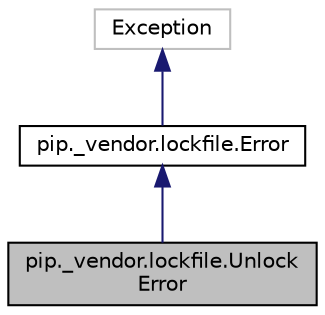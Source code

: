 digraph "pip._vendor.lockfile.UnlockError"
{
  edge [fontname="Helvetica",fontsize="10",labelfontname="Helvetica",labelfontsize="10"];
  node [fontname="Helvetica",fontsize="10",shape=record];
  Node5 [label="pip._vendor.lockfile.Unlock\lError",height=0.2,width=0.4,color="black", fillcolor="grey75", style="filled", fontcolor="black"];
  Node6 -> Node5 [dir="back",color="midnightblue",fontsize="10",style="solid",fontname="Helvetica"];
  Node6 [label="pip._vendor.lockfile.Error",height=0.2,width=0.4,color="black", fillcolor="white", style="filled",URL="$classpip_1_1__vendor_1_1lockfile_1_1_error.html"];
  Node7 -> Node6 [dir="back",color="midnightblue",fontsize="10",style="solid",fontname="Helvetica"];
  Node7 [label="Exception",height=0.2,width=0.4,color="grey75", fillcolor="white", style="filled"];
}
